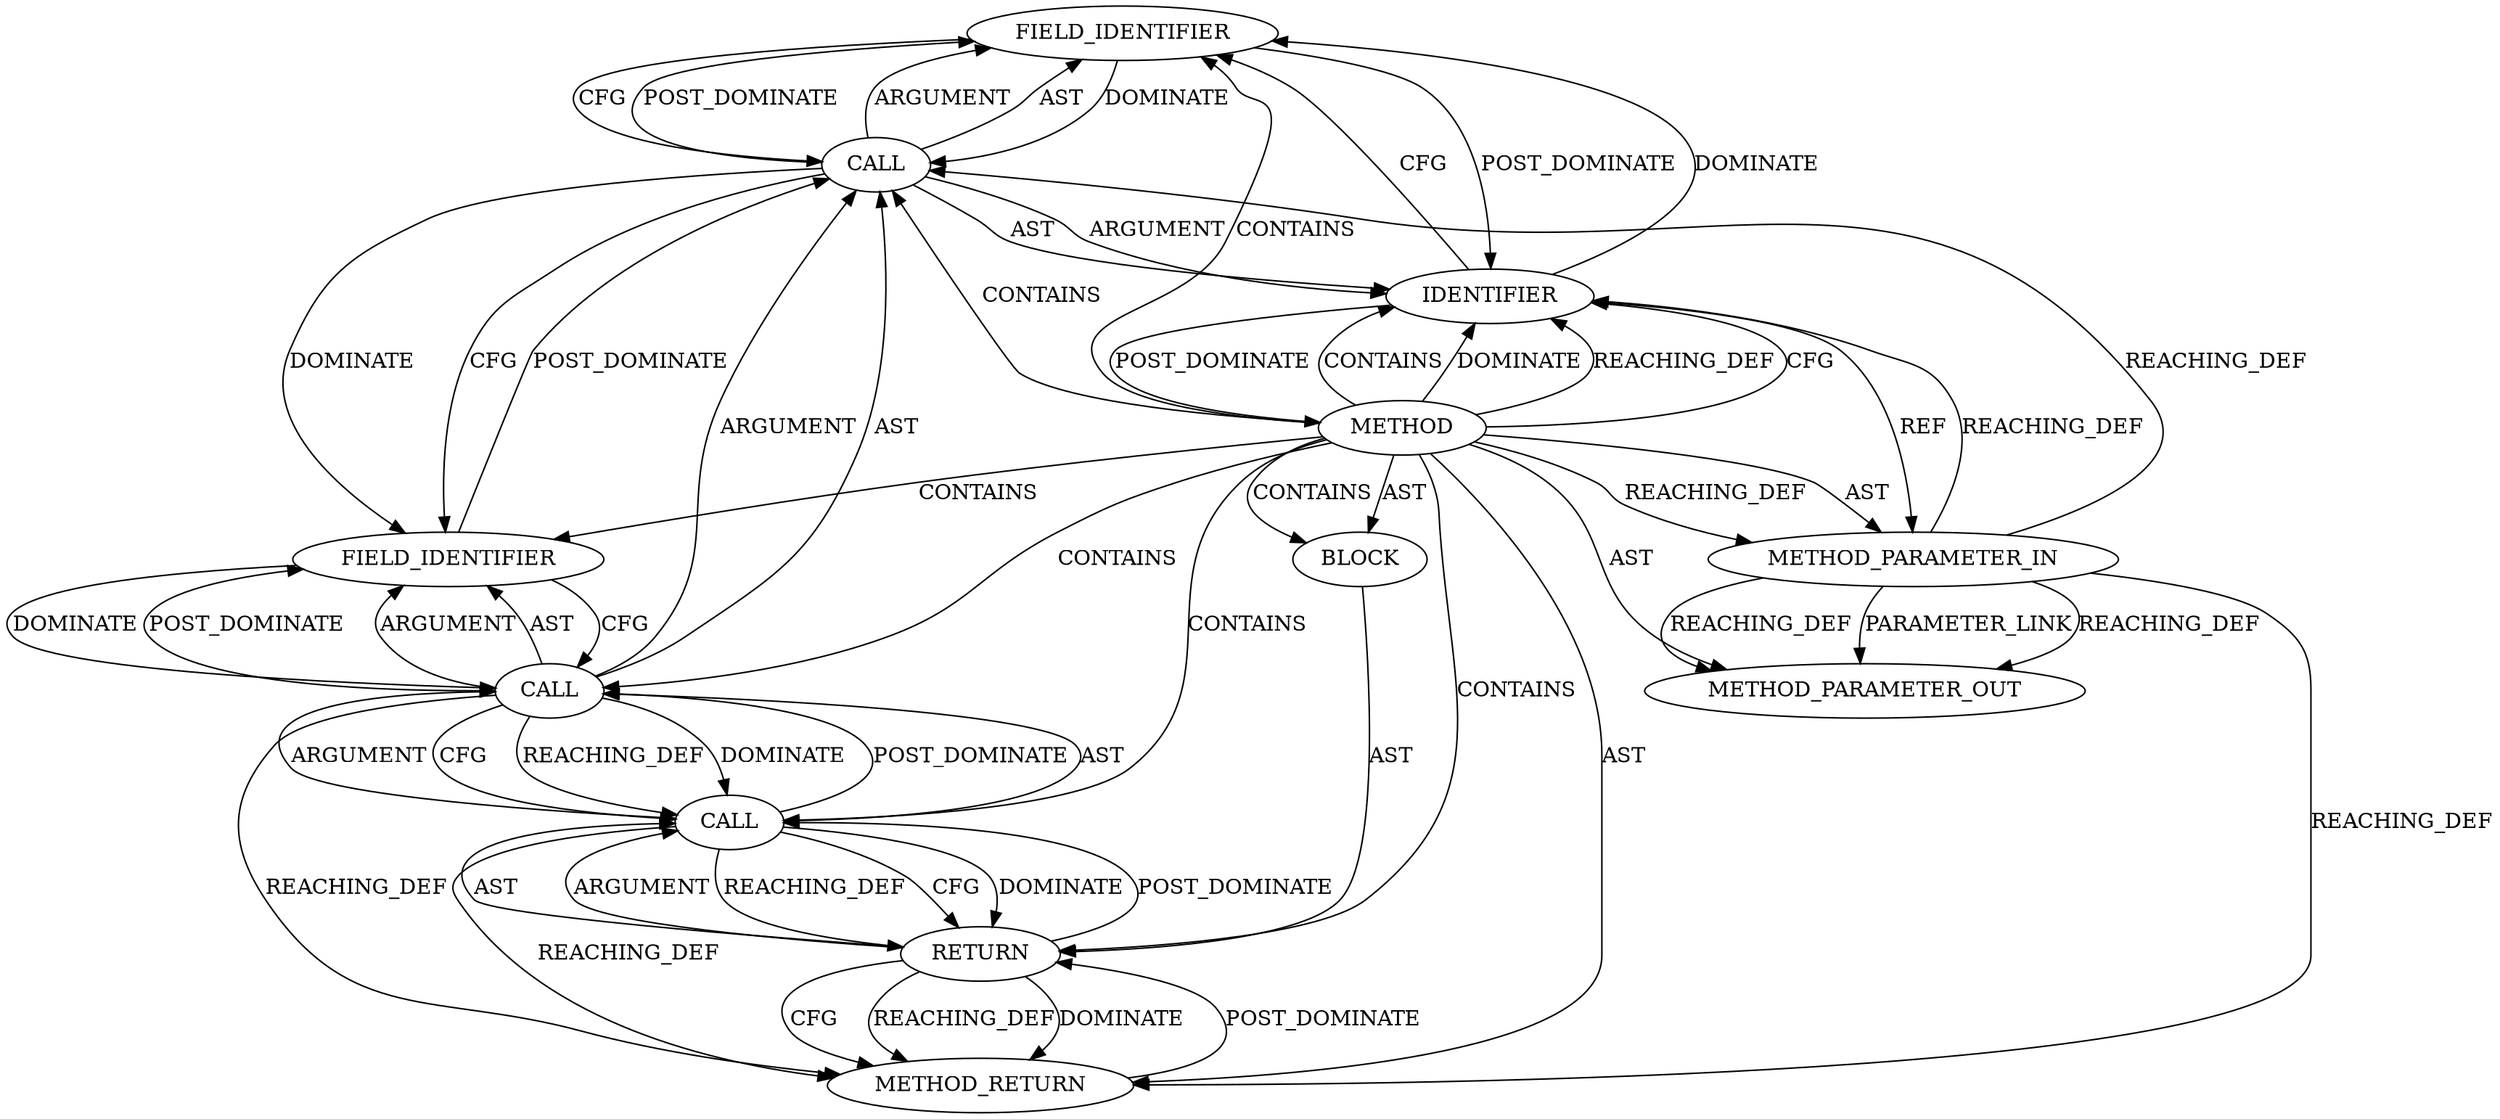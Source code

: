 digraph {
  1110 [label=FIELD_IDENTIFIER ORDER=2 ARGUMENT_INDEX=2 CODE="hdr" COLUMN_NUMBER=21 LINE_NUMBER=359 CANONICAL_NAME="hdr"]
  1105 [label=RETURN ORDER=1 ARGUMENT_INDEX=-1 CODE="return le32_to_cpu(msg->hdr.front_len);" COLUMN_NUMBER=2 LINE_NUMBER=359]
  1108 [label=CALL ORDER=1 ARGUMENT_INDEX=1 CODE="msg->hdr" COLUMN_NUMBER=21 METHOD_FULL_NAME="<operator>.indirectFieldAccess" LINE_NUMBER=359 TYPE_FULL_NAME="<empty>" DISPATCH_TYPE="STATIC_DISPATCH" SIGNATURE="" NAME="<operator>.indirectFieldAccess"]
  1102 [label=METHOD COLUMN_NUMBER=1 LINE_NUMBER=357 COLUMN_NUMBER_END=1 IS_EXTERNAL=false SIGNATURE="int front_len (ceph_msg*)" NAME="front_len" AST_PARENT_TYPE="TYPE_DECL" AST_PARENT_FULL_NAME="messenger_v2.c:<global>" ORDER=22 CODE="static int front_len(const struct ceph_msg *msg)
{
	return le32_to_cpu(msg->hdr.front_len);
}" FULL_NAME="front_len" LINE_NUMBER_END=360 FILENAME="messenger_v2.c"]
  1107 [label=CALL ORDER=1 ARGUMENT_INDEX=1 CODE="msg->hdr.front_len" COLUMN_NUMBER=21 METHOD_FULL_NAME="<operator>.fieldAccess" LINE_NUMBER=359 TYPE_FULL_NAME="<empty>" DISPATCH_TYPE="STATIC_DISPATCH" SIGNATURE="" NAME="<operator>.fieldAccess"]
  1109 [label=IDENTIFIER ORDER=1 ARGUMENT_INDEX=1 CODE="msg" COLUMN_NUMBER=21 LINE_NUMBER=359 TYPE_FULL_NAME="ceph_msg*" NAME="msg"]
  1112 [label=METHOD_RETURN ORDER=3 CODE="RET" COLUMN_NUMBER=1 LINE_NUMBER=357 TYPE_FULL_NAME="int" EVALUATION_STRATEGY="BY_VALUE"]
  1111 [label=FIELD_IDENTIFIER ORDER=2 ARGUMENT_INDEX=2 CODE="front_len" COLUMN_NUMBER=21 LINE_NUMBER=359 CANONICAL_NAME="front_len"]
  1104 [label=BLOCK ORDER=2 ARGUMENT_INDEX=-1 CODE="{
	return le32_to_cpu(msg->hdr.front_len);
}" COLUMN_NUMBER=1 LINE_NUMBER=358 TYPE_FULL_NAME="void"]
  1106 [label=CALL ORDER=1 ARGUMENT_INDEX=-1 CODE="le32_to_cpu(msg->hdr.front_len)" COLUMN_NUMBER=9 METHOD_FULL_NAME="le32_to_cpu" LINE_NUMBER=359 TYPE_FULL_NAME="<empty>" DISPATCH_TYPE="STATIC_DISPATCH" SIGNATURE="" NAME="le32_to_cpu"]
  13095 [label=METHOD_PARAMETER_OUT ORDER=1 CODE="const struct ceph_msg *msg" IS_VARIADIC=false COLUMN_NUMBER=22 LINE_NUMBER=357 TYPE_FULL_NAME="ceph_msg*" EVALUATION_STRATEGY="BY_VALUE" INDEX=1 NAME="msg"]
  1103 [label=METHOD_PARAMETER_IN ORDER=1 CODE="const struct ceph_msg *msg" IS_VARIADIC=false COLUMN_NUMBER=22 LINE_NUMBER=357 TYPE_FULL_NAME="ceph_msg*" EVALUATION_STRATEGY="BY_VALUE" INDEX=1 NAME="msg"]
  1102 -> 1103 [label=AST ]
  1106 -> 1105 [label=DOMINATE ]
  1106 -> 1107 [label=POST_DOMINATE ]
  1103 -> 13095 [label=PARAMETER_LINK ]
  1102 -> 1112 [label=AST ]
  1111 -> 1108 [label=POST_DOMINATE ]
  1106 -> 1112 [label=REACHING_DEF VARIABLE="le32_to_cpu(msg->hdr.front_len)"]
  1110 -> 1109 [label=POST_DOMINATE ]
  1108 -> 1109 [label=AST ]
  1102 -> 13095 [label=AST ]
  1102 -> 1109 [label=CONTAINS ]
  1106 -> 1105 [label=REACHING_DEF VARIABLE="le32_to_cpu(msg->hdr.front_len)"]
  1112 -> 1105 [label=POST_DOMINATE ]
  1108 -> 1109 [label=ARGUMENT ]
  1110 -> 1108 [label=DOMINATE ]
  1108 -> 1110 [label=POST_DOMINATE ]
  1107 -> 1106 [label=CFG ]
  1109 -> 1103 [label=REF ]
  1106 -> 1107 [label=AST ]
  1102 -> 1108 [label=CONTAINS ]
  1105 -> 1106 [label=POST_DOMINATE ]
  1109 -> 1110 [label=DOMINATE ]
  1102 -> 1107 [label=CONTAINS ]
  1110 -> 1108 [label=CFG ]
  1107 -> 1106 [label=REACHING_DEF VARIABLE="msg->hdr.front_len"]
  1107 -> 1111 [label=POST_DOMINATE ]
  1102 -> 1105 [label=CONTAINS ]
  1102 -> 1109 [label=DOMINATE ]
  1106 -> 1107 [label=ARGUMENT ]
  1111 -> 1107 [label=DOMINATE ]
  1109 -> 1110 [label=CFG ]
  1103 -> 13095 [label=REACHING_DEF VARIABLE="msg"]
  1103 -> 13095 [label=REACHING_DEF VARIABLE="msg"]
  1102 -> 1104 [label=AST ]
  1105 -> 1106 [label=AST ]
  1108 -> 1111 [label=DOMINATE ]
  1103 -> 1109 [label=REACHING_DEF VARIABLE="msg"]
  1105 -> 1106 [label=ARGUMENT ]
  1108 -> 1110 [label=ARGUMENT ]
  1106 -> 1105 [label=CFG ]
  1105 -> 1112 [label=CFG ]
  1105 -> 1112 [label=REACHING_DEF VARIABLE="<RET>"]
  1111 -> 1107 [label=CFG ]
  1107 -> 1108 [label=ARGUMENT ]
  1102 -> 1109 [label=REACHING_DEF VARIABLE=""]
  1102 -> 1103 [label=REACHING_DEF VARIABLE=""]
  1103 -> 1108 [label=REACHING_DEF VARIABLE="msg"]
  1107 -> 1108 [label=AST ]
  1103 -> 1112 [label=REACHING_DEF VARIABLE="msg"]
  1102 -> 1111 [label=CONTAINS ]
  1109 -> 1102 [label=POST_DOMINATE ]
  1107 -> 1106 [label=DOMINATE ]
  1105 -> 1112 [label=DOMINATE ]
  1107 -> 1111 [label=ARGUMENT ]
  1102 -> 1109 [label=CFG ]
  1107 -> 1111 [label=AST ]
  1102 -> 1104 [label=CONTAINS ]
  1107 -> 1112 [label=REACHING_DEF VARIABLE="msg->hdr.front_len"]
  1108 -> 1110 [label=AST ]
  1108 -> 1111 [label=CFG ]
  1102 -> 1110 [label=CONTAINS ]
  1102 -> 1106 [label=CONTAINS ]
  1104 -> 1105 [label=AST ]
}
